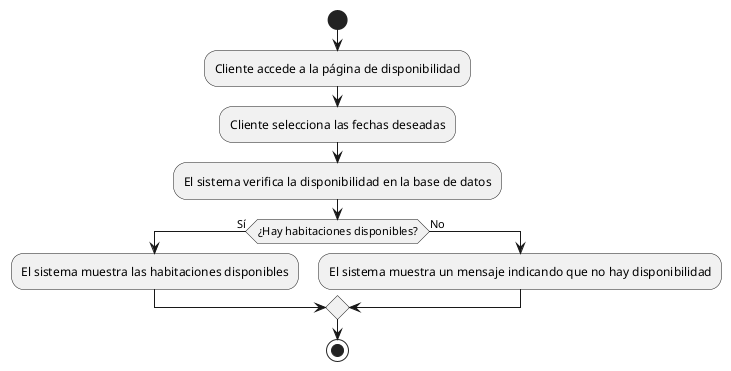 @startuml
start
:Cliente accede a la página de disponibilidad;
:Cliente selecciona las fechas deseadas;
:El sistema verifica la disponibilidad en la base de datos;
if (¿Hay habitaciones disponibles?) then (Sí)
  :El sistema muestra las habitaciones disponibles;
else (No)
  :El sistema muestra un mensaje indicando que no hay disponibilidad;
endif
stop
@enduml

